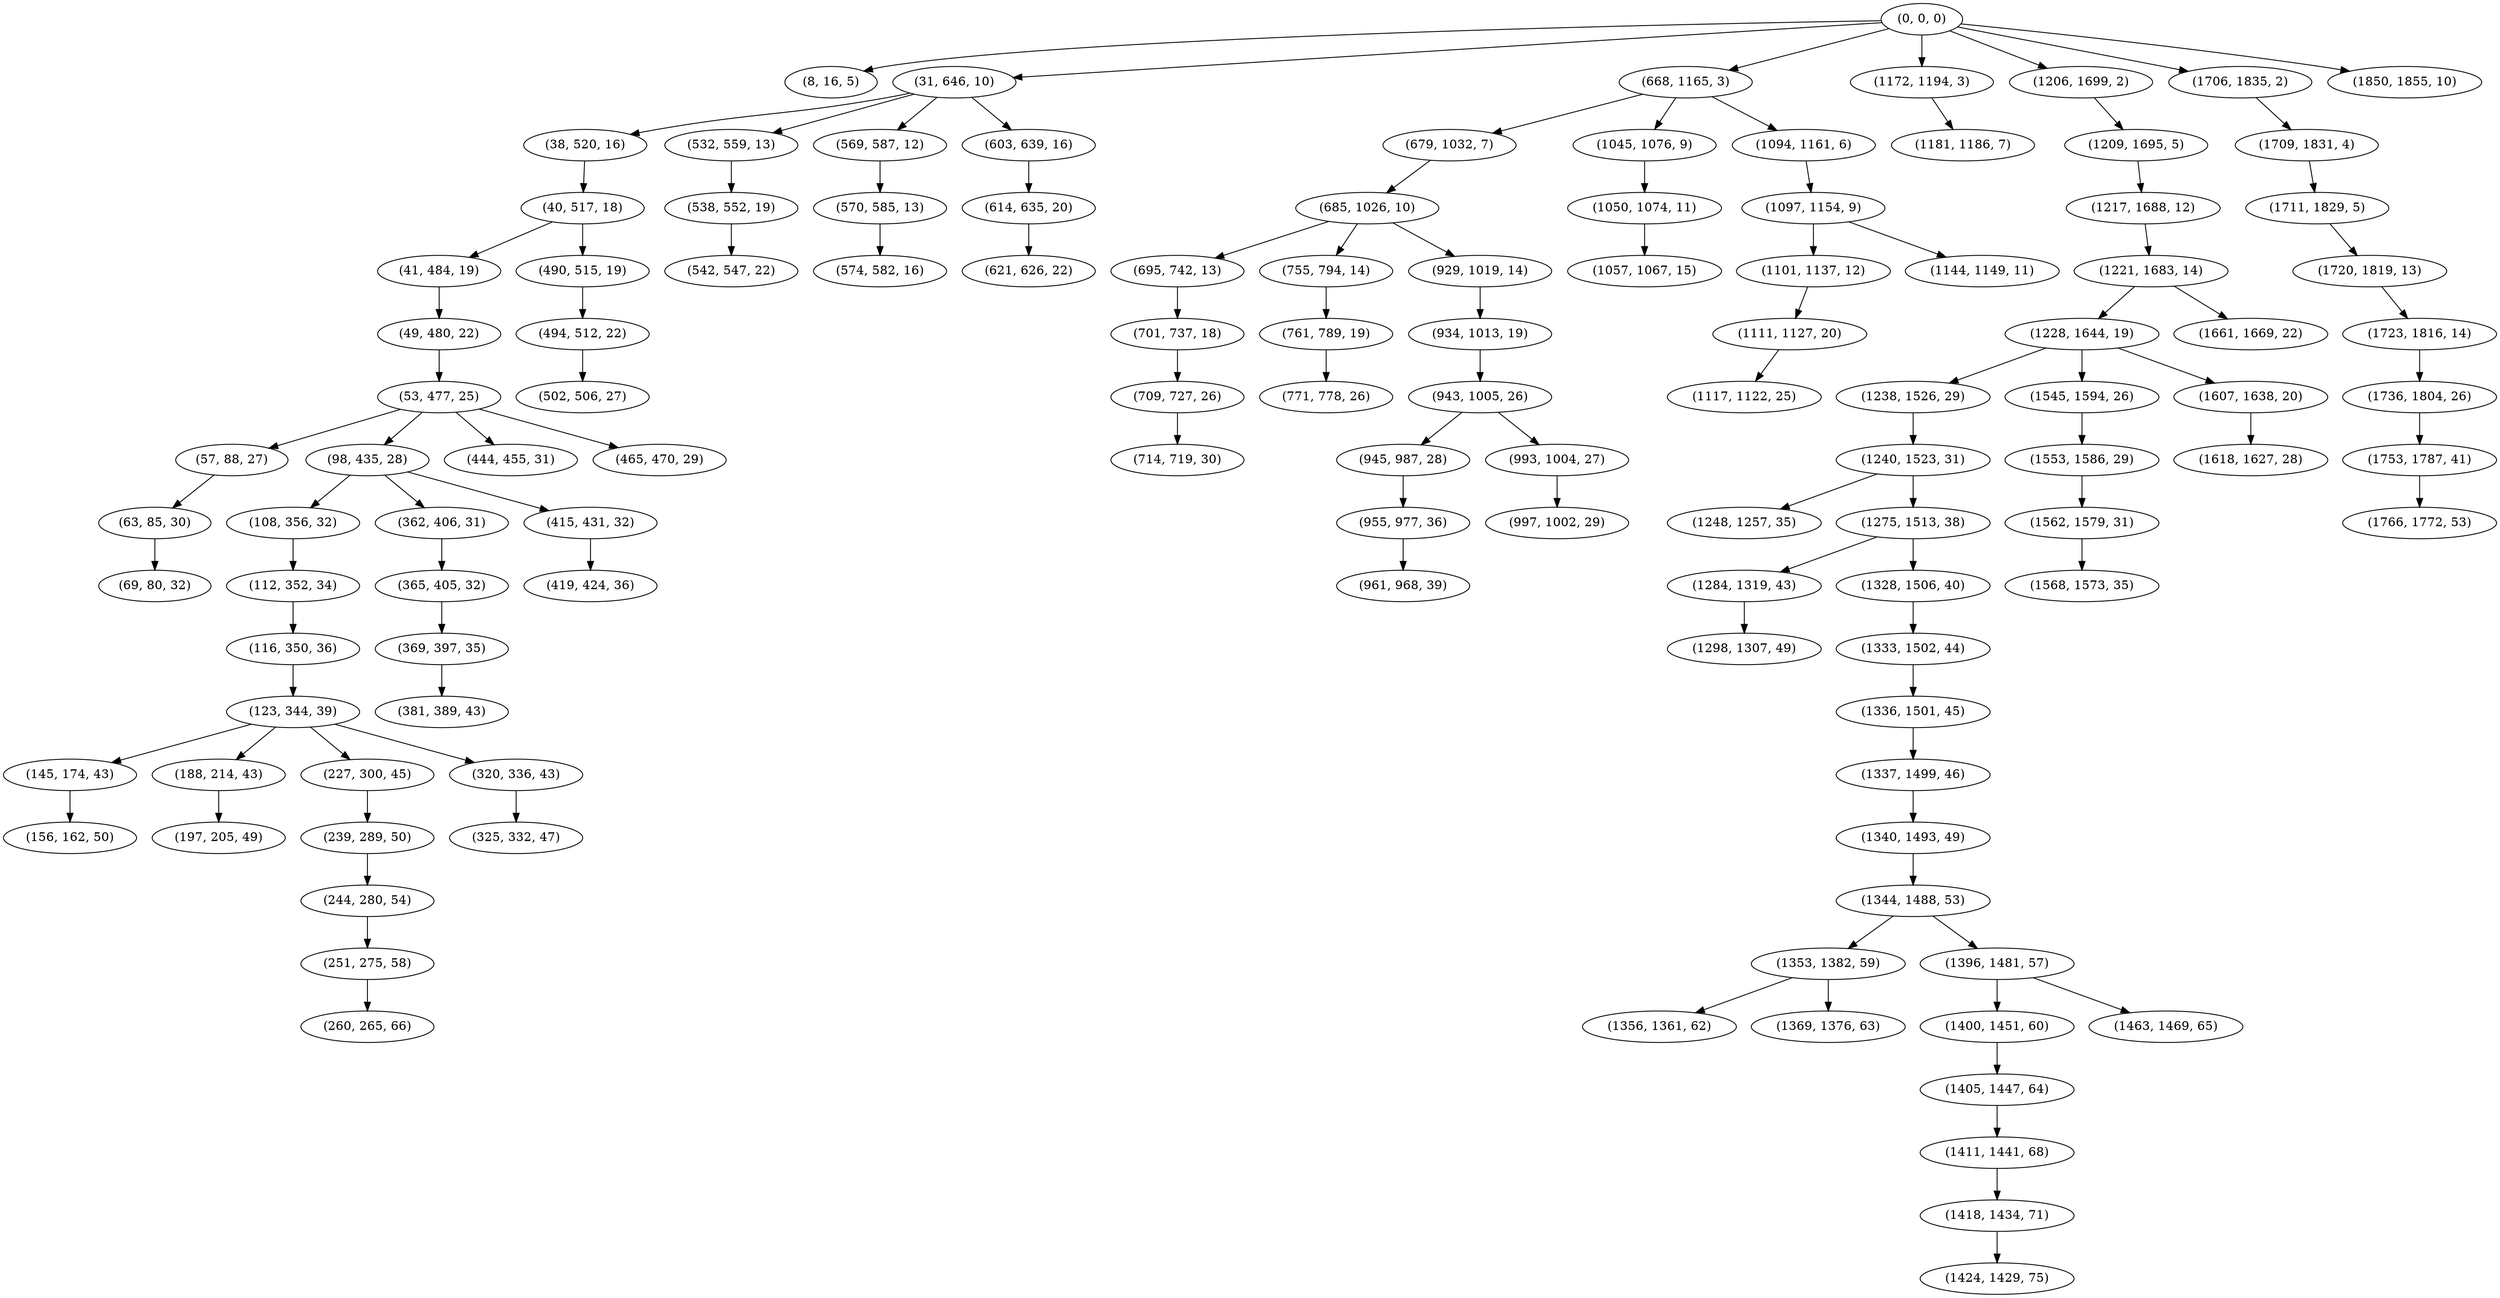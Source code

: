 digraph tree {
    "(0, 0, 0)";
    "(8, 16, 5)";
    "(31, 646, 10)";
    "(38, 520, 16)";
    "(40, 517, 18)";
    "(41, 484, 19)";
    "(49, 480, 22)";
    "(53, 477, 25)";
    "(57, 88, 27)";
    "(63, 85, 30)";
    "(69, 80, 32)";
    "(98, 435, 28)";
    "(108, 356, 32)";
    "(112, 352, 34)";
    "(116, 350, 36)";
    "(123, 344, 39)";
    "(145, 174, 43)";
    "(156, 162, 50)";
    "(188, 214, 43)";
    "(197, 205, 49)";
    "(227, 300, 45)";
    "(239, 289, 50)";
    "(244, 280, 54)";
    "(251, 275, 58)";
    "(260, 265, 66)";
    "(320, 336, 43)";
    "(325, 332, 47)";
    "(362, 406, 31)";
    "(365, 405, 32)";
    "(369, 397, 35)";
    "(381, 389, 43)";
    "(415, 431, 32)";
    "(419, 424, 36)";
    "(444, 455, 31)";
    "(465, 470, 29)";
    "(490, 515, 19)";
    "(494, 512, 22)";
    "(502, 506, 27)";
    "(532, 559, 13)";
    "(538, 552, 19)";
    "(542, 547, 22)";
    "(569, 587, 12)";
    "(570, 585, 13)";
    "(574, 582, 16)";
    "(603, 639, 16)";
    "(614, 635, 20)";
    "(621, 626, 22)";
    "(668, 1165, 3)";
    "(679, 1032, 7)";
    "(685, 1026, 10)";
    "(695, 742, 13)";
    "(701, 737, 18)";
    "(709, 727, 26)";
    "(714, 719, 30)";
    "(755, 794, 14)";
    "(761, 789, 19)";
    "(771, 778, 26)";
    "(929, 1019, 14)";
    "(934, 1013, 19)";
    "(943, 1005, 26)";
    "(945, 987, 28)";
    "(955, 977, 36)";
    "(961, 968, 39)";
    "(993, 1004, 27)";
    "(997, 1002, 29)";
    "(1045, 1076, 9)";
    "(1050, 1074, 11)";
    "(1057, 1067, 15)";
    "(1094, 1161, 6)";
    "(1097, 1154, 9)";
    "(1101, 1137, 12)";
    "(1111, 1127, 20)";
    "(1117, 1122, 25)";
    "(1144, 1149, 11)";
    "(1172, 1194, 3)";
    "(1181, 1186, 7)";
    "(1206, 1699, 2)";
    "(1209, 1695, 5)";
    "(1217, 1688, 12)";
    "(1221, 1683, 14)";
    "(1228, 1644, 19)";
    "(1238, 1526, 29)";
    "(1240, 1523, 31)";
    "(1248, 1257, 35)";
    "(1275, 1513, 38)";
    "(1284, 1319, 43)";
    "(1298, 1307, 49)";
    "(1328, 1506, 40)";
    "(1333, 1502, 44)";
    "(1336, 1501, 45)";
    "(1337, 1499, 46)";
    "(1340, 1493, 49)";
    "(1344, 1488, 53)";
    "(1353, 1382, 59)";
    "(1356, 1361, 62)";
    "(1369, 1376, 63)";
    "(1396, 1481, 57)";
    "(1400, 1451, 60)";
    "(1405, 1447, 64)";
    "(1411, 1441, 68)";
    "(1418, 1434, 71)";
    "(1424, 1429, 75)";
    "(1463, 1469, 65)";
    "(1545, 1594, 26)";
    "(1553, 1586, 29)";
    "(1562, 1579, 31)";
    "(1568, 1573, 35)";
    "(1607, 1638, 20)";
    "(1618, 1627, 28)";
    "(1661, 1669, 22)";
    "(1706, 1835, 2)";
    "(1709, 1831, 4)";
    "(1711, 1829, 5)";
    "(1720, 1819, 13)";
    "(1723, 1816, 14)";
    "(1736, 1804, 26)";
    "(1753, 1787, 41)";
    "(1766, 1772, 53)";
    "(1850, 1855, 10)";
    "(0, 0, 0)" -> "(8, 16, 5)";
    "(0, 0, 0)" -> "(31, 646, 10)";
    "(0, 0, 0)" -> "(668, 1165, 3)";
    "(0, 0, 0)" -> "(1172, 1194, 3)";
    "(0, 0, 0)" -> "(1206, 1699, 2)";
    "(0, 0, 0)" -> "(1706, 1835, 2)";
    "(0, 0, 0)" -> "(1850, 1855, 10)";
    "(31, 646, 10)" -> "(38, 520, 16)";
    "(31, 646, 10)" -> "(532, 559, 13)";
    "(31, 646, 10)" -> "(569, 587, 12)";
    "(31, 646, 10)" -> "(603, 639, 16)";
    "(38, 520, 16)" -> "(40, 517, 18)";
    "(40, 517, 18)" -> "(41, 484, 19)";
    "(40, 517, 18)" -> "(490, 515, 19)";
    "(41, 484, 19)" -> "(49, 480, 22)";
    "(49, 480, 22)" -> "(53, 477, 25)";
    "(53, 477, 25)" -> "(57, 88, 27)";
    "(53, 477, 25)" -> "(98, 435, 28)";
    "(53, 477, 25)" -> "(444, 455, 31)";
    "(53, 477, 25)" -> "(465, 470, 29)";
    "(57, 88, 27)" -> "(63, 85, 30)";
    "(63, 85, 30)" -> "(69, 80, 32)";
    "(98, 435, 28)" -> "(108, 356, 32)";
    "(98, 435, 28)" -> "(362, 406, 31)";
    "(98, 435, 28)" -> "(415, 431, 32)";
    "(108, 356, 32)" -> "(112, 352, 34)";
    "(112, 352, 34)" -> "(116, 350, 36)";
    "(116, 350, 36)" -> "(123, 344, 39)";
    "(123, 344, 39)" -> "(145, 174, 43)";
    "(123, 344, 39)" -> "(188, 214, 43)";
    "(123, 344, 39)" -> "(227, 300, 45)";
    "(123, 344, 39)" -> "(320, 336, 43)";
    "(145, 174, 43)" -> "(156, 162, 50)";
    "(188, 214, 43)" -> "(197, 205, 49)";
    "(227, 300, 45)" -> "(239, 289, 50)";
    "(239, 289, 50)" -> "(244, 280, 54)";
    "(244, 280, 54)" -> "(251, 275, 58)";
    "(251, 275, 58)" -> "(260, 265, 66)";
    "(320, 336, 43)" -> "(325, 332, 47)";
    "(362, 406, 31)" -> "(365, 405, 32)";
    "(365, 405, 32)" -> "(369, 397, 35)";
    "(369, 397, 35)" -> "(381, 389, 43)";
    "(415, 431, 32)" -> "(419, 424, 36)";
    "(490, 515, 19)" -> "(494, 512, 22)";
    "(494, 512, 22)" -> "(502, 506, 27)";
    "(532, 559, 13)" -> "(538, 552, 19)";
    "(538, 552, 19)" -> "(542, 547, 22)";
    "(569, 587, 12)" -> "(570, 585, 13)";
    "(570, 585, 13)" -> "(574, 582, 16)";
    "(603, 639, 16)" -> "(614, 635, 20)";
    "(614, 635, 20)" -> "(621, 626, 22)";
    "(668, 1165, 3)" -> "(679, 1032, 7)";
    "(668, 1165, 3)" -> "(1045, 1076, 9)";
    "(668, 1165, 3)" -> "(1094, 1161, 6)";
    "(679, 1032, 7)" -> "(685, 1026, 10)";
    "(685, 1026, 10)" -> "(695, 742, 13)";
    "(685, 1026, 10)" -> "(755, 794, 14)";
    "(685, 1026, 10)" -> "(929, 1019, 14)";
    "(695, 742, 13)" -> "(701, 737, 18)";
    "(701, 737, 18)" -> "(709, 727, 26)";
    "(709, 727, 26)" -> "(714, 719, 30)";
    "(755, 794, 14)" -> "(761, 789, 19)";
    "(761, 789, 19)" -> "(771, 778, 26)";
    "(929, 1019, 14)" -> "(934, 1013, 19)";
    "(934, 1013, 19)" -> "(943, 1005, 26)";
    "(943, 1005, 26)" -> "(945, 987, 28)";
    "(943, 1005, 26)" -> "(993, 1004, 27)";
    "(945, 987, 28)" -> "(955, 977, 36)";
    "(955, 977, 36)" -> "(961, 968, 39)";
    "(993, 1004, 27)" -> "(997, 1002, 29)";
    "(1045, 1076, 9)" -> "(1050, 1074, 11)";
    "(1050, 1074, 11)" -> "(1057, 1067, 15)";
    "(1094, 1161, 6)" -> "(1097, 1154, 9)";
    "(1097, 1154, 9)" -> "(1101, 1137, 12)";
    "(1097, 1154, 9)" -> "(1144, 1149, 11)";
    "(1101, 1137, 12)" -> "(1111, 1127, 20)";
    "(1111, 1127, 20)" -> "(1117, 1122, 25)";
    "(1172, 1194, 3)" -> "(1181, 1186, 7)";
    "(1206, 1699, 2)" -> "(1209, 1695, 5)";
    "(1209, 1695, 5)" -> "(1217, 1688, 12)";
    "(1217, 1688, 12)" -> "(1221, 1683, 14)";
    "(1221, 1683, 14)" -> "(1228, 1644, 19)";
    "(1221, 1683, 14)" -> "(1661, 1669, 22)";
    "(1228, 1644, 19)" -> "(1238, 1526, 29)";
    "(1228, 1644, 19)" -> "(1545, 1594, 26)";
    "(1228, 1644, 19)" -> "(1607, 1638, 20)";
    "(1238, 1526, 29)" -> "(1240, 1523, 31)";
    "(1240, 1523, 31)" -> "(1248, 1257, 35)";
    "(1240, 1523, 31)" -> "(1275, 1513, 38)";
    "(1275, 1513, 38)" -> "(1284, 1319, 43)";
    "(1275, 1513, 38)" -> "(1328, 1506, 40)";
    "(1284, 1319, 43)" -> "(1298, 1307, 49)";
    "(1328, 1506, 40)" -> "(1333, 1502, 44)";
    "(1333, 1502, 44)" -> "(1336, 1501, 45)";
    "(1336, 1501, 45)" -> "(1337, 1499, 46)";
    "(1337, 1499, 46)" -> "(1340, 1493, 49)";
    "(1340, 1493, 49)" -> "(1344, 1488, 53)";
    "(1344, 1488, 53)" -> "(1353, 1382, 59)";
    "(1344, 1488, 53)" -> "(1396, 1481, 57)";
    "(1353, 1382, 59)" -> "(1356, 1361, 62)";
    "(1353, 1382, 59)" -> "(1369, 1376, 63)";
    "(1396, 1481, 57)" -> "(1400, 1451, 60)";
    "(1396, 1481, 57)" -> "(1463, 1469, 65)";
    "(1400, 1451, 60)" -> "(1405, 1447, 64)";
    "(1405, 1447, 64)" -> "(1411, 1441, 68)";
    "(1411, 1441, 68)" -> "(1418, 1434, 71)";
    "(1418, 1434, 71)" -> "(1424, 1429, 75)";
    "(1545, 1594, 26)" -> "(1553, 1586, 29)";
    "(1553, 1586, 29)" -> "(1562, 1579, 31)";
    "(1562, 1579, 31)" -> "(1568, 1573, 35)";
    "(1607, 1638, 20)" -> "(1618, 1627, 28)";
    "(1706, 1835, 2)" -> "(1709, 1831, 4)";
    "(1709, 1831, 4)" -> "(1711, 1829, 5)";
    "(1711, 1829, 5)" -> "(1720, 1819, 13)";
    "(1720, 1819, 13)" -> "(1723, 1816, 14)";
    "(1723, 1816, 14)" -> "(1736, 1804, 26)";
    "(1736, 1804, 26)" -> "(1753, 1787, 41)";
    "(1753, 1787, 41)" -> "(1766, 1772, 53)";
}

